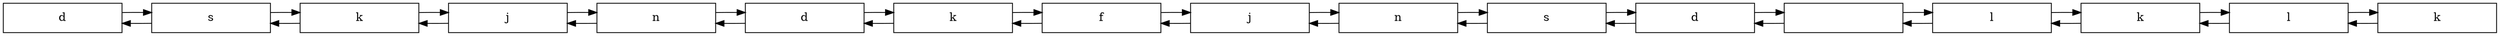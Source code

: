 digraph G{ 
rankdir=LR 
node[ shape = box] 
0[label = "d" width=2.0 ]; 
1[label = "s" width=2.0 ]; 
2[label = "k" width=2.0 ]; 
3[label = "j" width=2.0 ]; 
4[label = "n" width=2.0 ]; 
5[label = "d" width=2.0 ]; 
6[label = "k" width=2.0 ]; 
7[label = "f" width=2.0 ]; 
8[label = "j" width=2.0 ]; 
9[label = "n" width=2.0 ]; 
10[label = "s" width=2.0 ]; 
11[label = "d" width=2.0 ]; 
12[label = " " width=2.0 ]; 
13[label = "l" width=2.0 ]; 
14[label = "k" width=2.0 ]; 
15[label = "l" width=2.0 ]; 
16[label = "k" width=2.0 ]; 
0 -> 1[dir = back]; 
0 -> 1 
1 -> 2[dir = back]; 
1 -> 2 
2 -> 3[dir = back]; 
2 -> 3 
3 -> 4[dir = back]; 
3 -> 4 
4 -> 5[dir = back]; 
4 -> 5 
5 -> 6[dir = back]; 
5 -> 6 
6 -> 7[dir = back]; 
6 -> 7 
7 -> 8[dir = back]; 
7 -> 8 
8 -> 9[dir = back]; 
8 -> 9 
9 -> 10[dir = back]; 
9 -> 10 
10 -> 11[dir = back]; 
10 -> 11 
11 -> 12[dir = back]; 
11 -> 12 
12 -> 13[dir = back]; 
12 -> 13 
13 -> 14[dir = back]; 
13 -> 14 
14 -> 15[dir = back]; 
14 -> 15 
15 -> 16[dir = back]; 
15 -> 16 
}